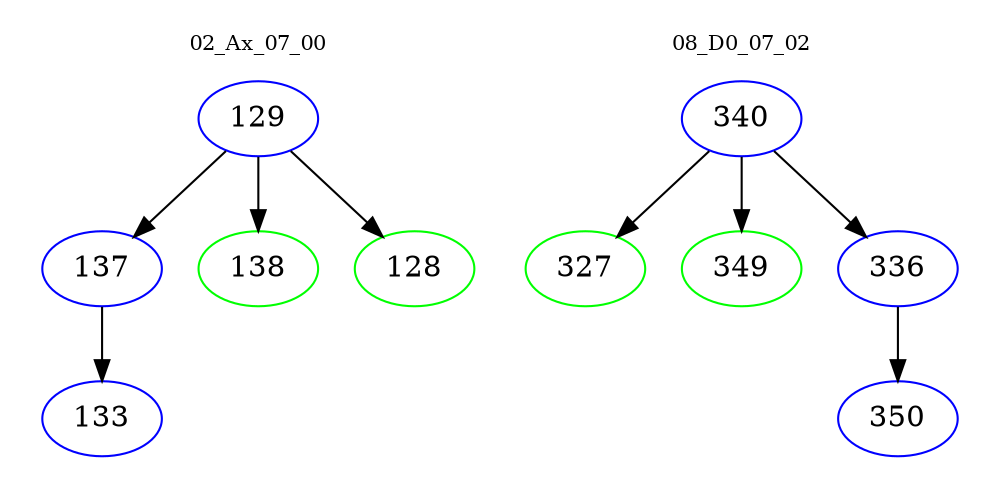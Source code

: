 digraph{
subgraph cluster_0 {
color = white
label = "02_Ax_07_00";
fontsize=10;
T0_129 [label="129", color="blue"]
T0_129 -> T0_137 [color="black"]
T0_137 [label="137", color="blue"]
T0_137 -> T0_133 [color="black"]
T0_133 [label="133", color="blue"]
T0_129 -> T0_138 [color="black"]
T0_138 [label="138", color="green"]
T0_129 -> T0_128 [color="black"]
T0_128 [label="128", color="green"]
}
subgraph cluster_1 {
color = white
label = "08_D0_07_02";
fontsize=10;
T1_340 [label="340", color="blue"]
T1_340 -> T1_327 [color="black"]
T1_327 [label="327", color="green"]
T1_340 -> T1_349 [color="black"]
T1_349 [label="349", color="green"]
T1_340 -> T1_336 [color="black"]
T1_336 [label="336", color="blue"]
T1_336 -> T1_350 [color="black"]
T1_350 [label="350", color="blue"]
}
}
